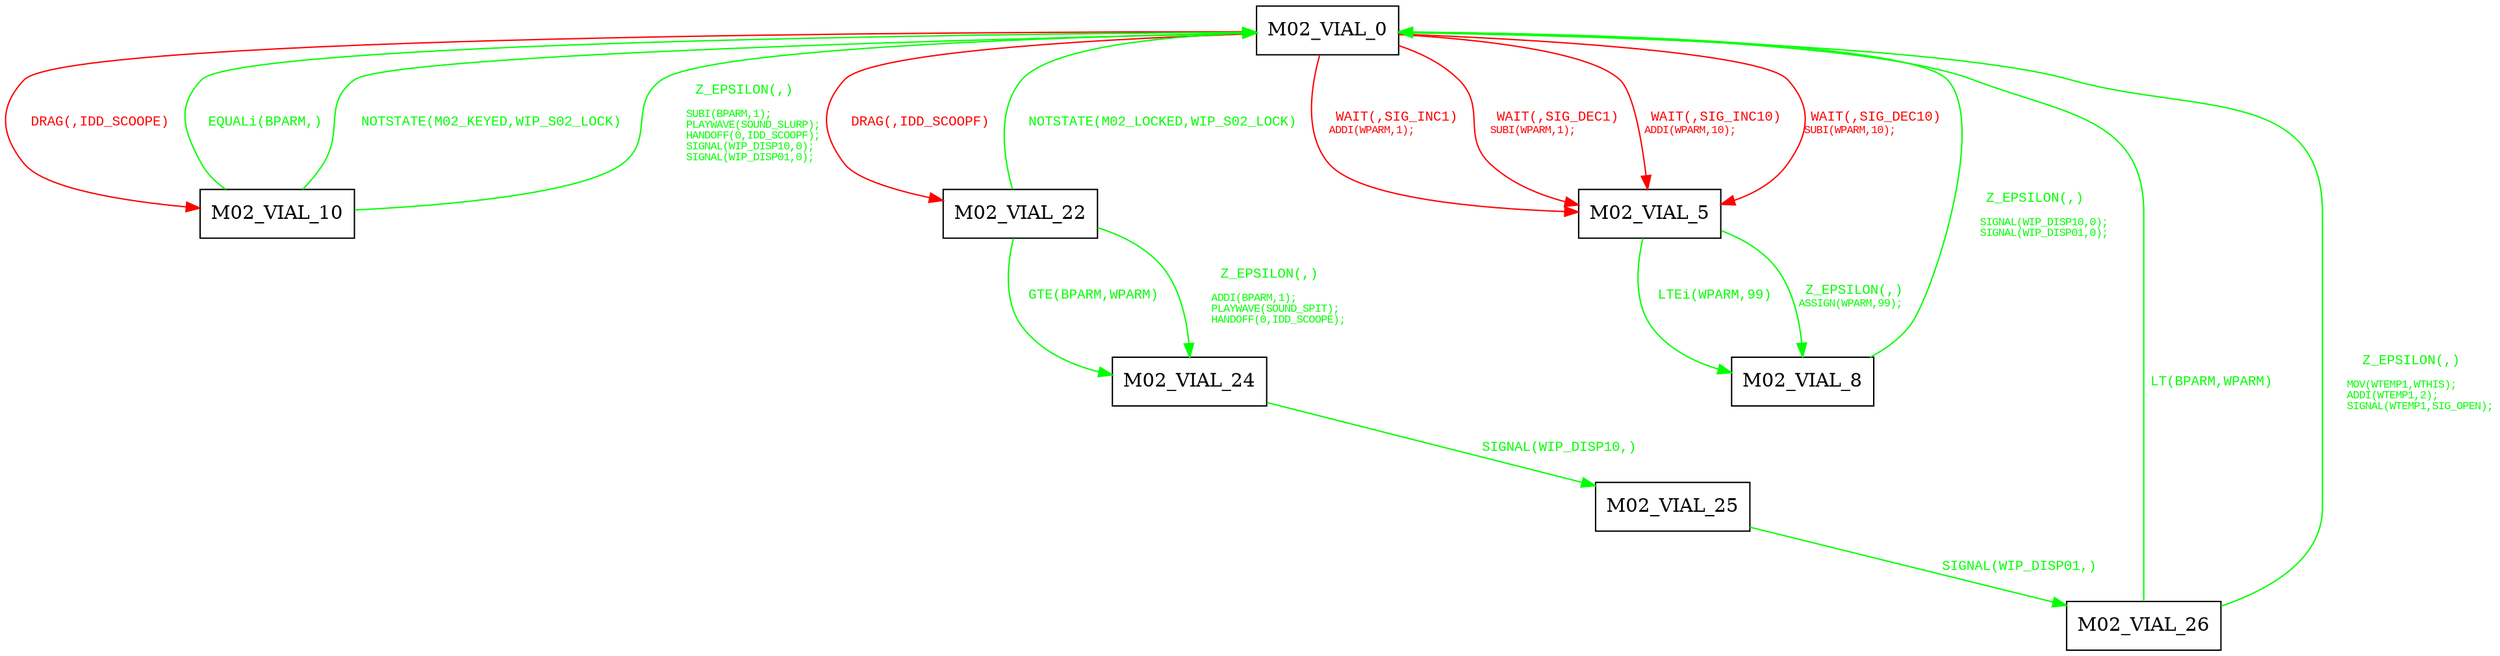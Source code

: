 digraph {
 node [shape=record];
"M02_VIAL_0" -> "M02_VIAL_10"[color=red, fontcolor=red, label=< <font face="Courier New" point-size="10">
DRAG(,IDD_SCOOPE)<br/>
</font>>];
"M02_VIAL_0" -> "M02_VIAL_22"[color=red, fontcolor=red, label=< <font face="Courier New" point-size="10">
DRAG(,IDD_SCOOPF)<br/>
</font>>];
"M02_VIAL_0" -> "M02_VIAL_5"[color=red, fontcolor=red, label=< <font face="Courier New" point-size="10">
WAIT(,SIG_INC1)<br/>
<font point-size="8">ADDI(WPARM,1);<br align="left"/>
</font></font>>];
"M02_VIAL_0" -> "M02_VIAL_5"[color=red, fontcolor=red, label=< <font face="Courier New" point-size="10">
WAIT(,SIG_DEC1)<br/>
<font point-size="8">SUBI(WPARM,1);<br align="left"/>
</font></font>>];
"M02_VIAL_0" -> "M02_VIAL_5"[color=red, fontcolor=red, label=< <font face="Courier New" point-size="10">
WAIT(,SIG_INC10)<br/>
<font point-size="8">ADDI(WPARM,10);<br align="left"/>
</font></font>>];
"M02_VIAL_0" -> "M02_VIAL_5"[color=red, fontcolor=red, label=< <font face="Courier New" point-size="10">
WAIT(,SIG_DEC10)<br/>
<font point-size="8">SUBI(WPARM,10);<br align="left"/>
</font></font>>];
"M02_VIAL_5" -> "M02_VIAL_8"[color=green, fontcolor=green, label=< <font face="Courier New" point-size="10">
LTEi(WPARM,99)<br/>
</font>>];
"M02_VIAL_5" -> "M02_VIAL_8"[color=green, fontcolor=green, label=< <font face="Courier New" point-size="10">
Z_EPSILON(,)<br/>
<font point-size="8">ASSIGN(WPARM,99);<br align="left"/>
</font></font>>];
"M02_VIAL_8" -> "M02_VIAL_0"[color=green, fontcolor=green, label=< <font face="Courier New" point-size="10">
Z_EPSILON(,)<br/>
<font point-size="8"><br align="left"/>
    SIGNAL(WIP_DISP10,0);<br align="left"/>
    SIGNAL(WIP_DISP01,0);<br align="left"/>
</font></font>>];
"M02_VIAL_10" -> "M02_VIAL_0"[color=green, fontcolor=green, label=< <font face="Courier New" point-size="10">
EQUALi(BPARM,)<br/>
</font>>];
"M02_VIAL_10" -> "M02_VIAL_0"[color=green, fontcolor=green, label=< <font face="Courier New" point-size="10">
NOTSTATE(M02_KEYED,WIP_S02_LOCK)<br/>
</font>>];
"M02_VIAL_10" -> "M02_VIAL_0"[color=green, fontcolor=green, label=< <font face="Courier New" point-size="10">
Z_EPSILON(,)<br/>
<font point-size="8"><br align="left"/>
    SUBI(BPARM,1);<br align="left"/>
    PLAYWAVE(SOUND_SLURP);<br align="left"/>
    HANDOFF(0,IDD_SCOOPF);<br align="left"/>
    SIGNAL(WIP_DISP10,0);<br align="left"/>
    SIGNAL(WIP_DISP01,0);<br align="left"/>
</font></font>>];
"M02_VIAL_22" -> "M02_VIAL_24"[color=green, fontcolor=green, label=< <font face="Courier New" point-size="10">
GTE(BPARM,WPARM)<br/>
</font>>];
"M02_VIAL_22" -> "M02_VIAL_0"[color=green, fontcolor=green, label=< <font face="Courier New" point-size="10">
NOTSTATE(M02_LOCKED,WIP_S02_LOCK)<br/>
</font>>];
"M02_VIAL_22" -> "M02_VIAL_24"[color=green, fontcolor=green, label=< <font face="Courier New" point-size="10">
Z_EPSILON(,)<br/>
<font point-size="8"><br align="left"/>
    ADDI(BPARM,1);<br align="left"/>
    PLAYWAVE(SOUND_SPIT);<br align="left"/>
    HANDOFF(0,IDD_SCOOPE);<br align="left"/>
</font></font>>];
"M02_VIAL_24" -> "M02_VIAL_25"[color=green, fontcolor=green, label=< <font face="Courier New" point-size="10">
SIGNAL(WIP_DISP10,)<br/>
</font>>];
"M02_VIAL_25" -> "M02_VIAL_26"[color=green, fontcolor=green, label=< <font face="Courier New" point-size="10">
SIGNAL(WIP_DISP01,)<br/>
</font>>];
"M02_VIAL_26" -> "M02_VIAL_0"[color=green, fontcolor=green, label=< <font face="Courier New" point-size="10">
LT(BPARM,WPARM)<br/>
</font>>];
"M02_VIAL_26" -> "M02_VIAL_0"[color=green, fontcolor=green, label=< <font face="Courier New" point-size="10">
Z_EPSILON(,)<br/>
<font point-size="8"><br align="left"/>
    MOV(WTEMP1,WTHIS);<br align="left"/>
    ADDI(WTEMP1,2);<br align="left"/>
    SIGNAL(WTEMP1,SIG_OPEN);<br align="left"/>
</font></font>>];
}
